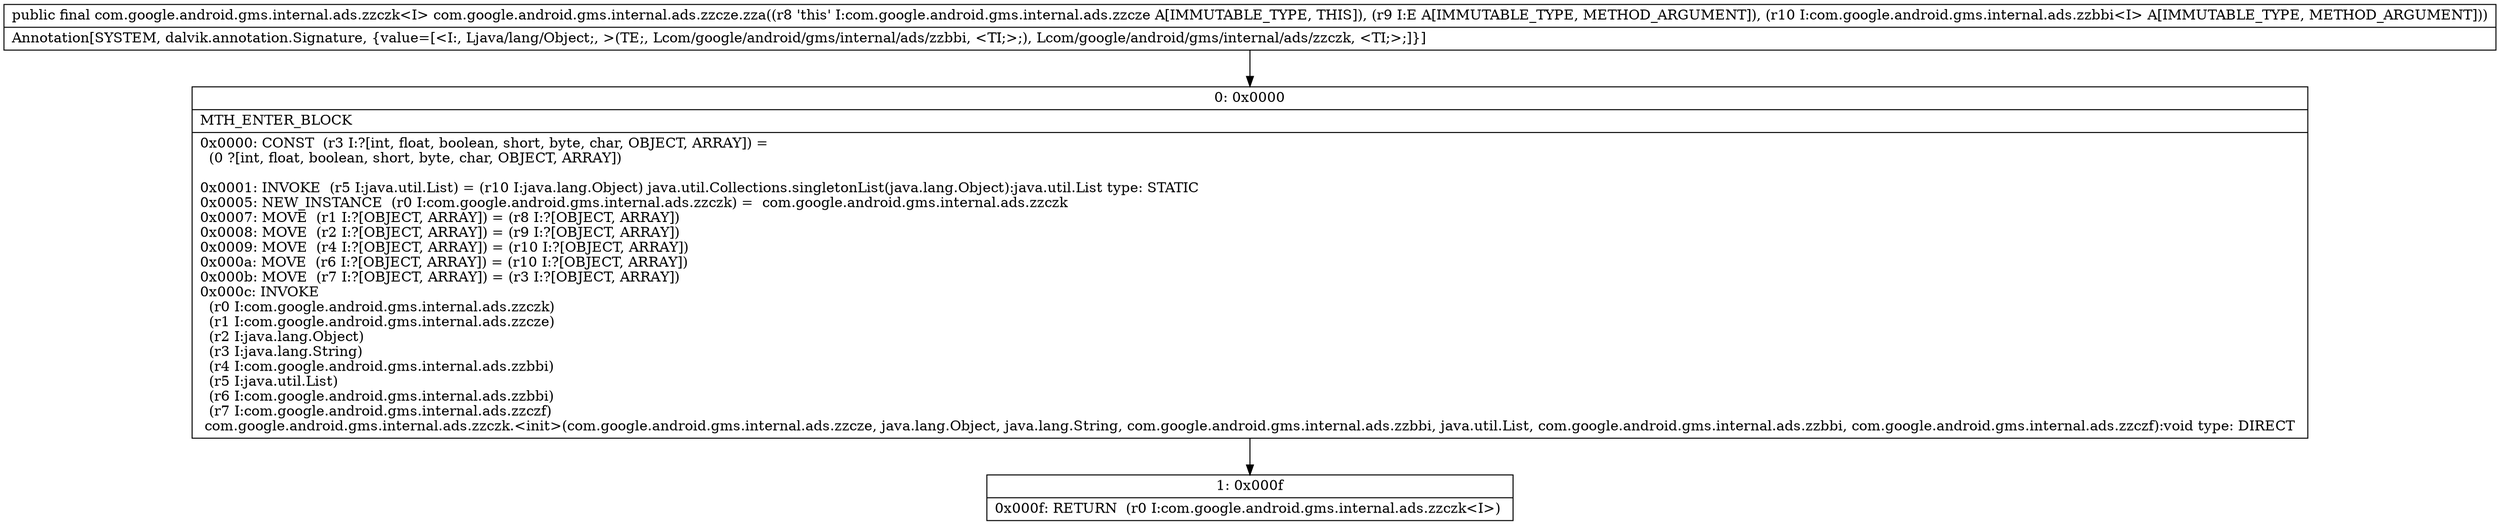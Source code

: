 digraph "CFG forcom.google.android.gms.internal.ads.zzcze.zza(Ljava\/lang\/Object;Lcom\/google\/android\/gms\/internal\/ads\/zzbbi;)Lcom\/google\/android\/gms\/internal\/ads\/zzczk;" {
Node_0 [shape=record,label="{0\:\ 0x0000|MTH_ENTER_BLOCK\l|0x0000: CONST  (r3 I:?[int, float, boolean, short, byte, char, OBJECT, ARRAY]) = \l  (0 ?[int, float, boolean, short, byte, char, OBJECT, ARRAY])\l \l0x0001: INVOKE  (r5 I:java.util.List) = (r10 I:java.lang.Object) java.util.Collections.singletonList(java.lang.Object):java.util.List type: STATIC \l0x0005: NEW_INSTANCE  (r0 I:com.google.android.gms.internal.ads.zzczk) =  com.google.android.gms.internal.ads.zzczk \l0x0007: MOVE  (r1 I:?[OBJECT, ARRAY]) = (r8 I:?[OBJECT, ARRAY]) \l0x0008: MOVE  (r2 I:?[OBJECT, ARRAY]) = (r9 I:?[OBJECT, ARRAY]) \l0x0009: MOVE  (r4 I:?[OBJECT, ARRAY]) = (r10 I:?[OBJECT, ARRAY]) \l0x000a: MOVE  (r6 I:?[OBJECT, ARRAY]) = (r10 I:?[OBJECT, ARRAY]) \l0x000b: MOVE  (r7 I:?[OBJECT, ARRAY]) = (r3 I:?[OBJECT, ARRAY]) \l0x000c: INVOKE  \l  (r0 I:com.google.android.gms.internal.ads.zzczk)\l  (r1 I:com.google.android.gms.internal.ads.zzcze)\l  (r2 I:java.lang.Object)\l  (r3 I:java.lang.String)\l  (r4 I:com.google.android.gms.internal.ads.zzbbi)\l  (r5 I:java.util.List)\l  (r6 I:com.google.android.gms.internal.ads.zzbbi)\l  (r7 I:com.google.android.gms.internal.ads.zzczf)\l com.google.android.gms.internal.ads.zzczk.\<init\>(com.google.android.gms.internal.ads.zzcze, java.lang.Object, java.lang.String, com.google.android.gms.internal.ads.zzbbi, java.util.List, com.google.android.gms.internal.ads.zzbbi, com.google.android.gms.internal.ads.zzczf):void type: DIRECT \l}"];
Node_1 [shape=record,label="{1\:\ 0x000f|0x000f: RETURN  (r0 I:com.google.android.gms.internal.ads.zzczk\<I\>) \l}"];
MethodNode[shape=record,label="{public final com.google.android.gms.internal.ads.zzczk\<I\> com.google.android.gms.internal.ads.zzcze.zza((r8 'this' I:com.google.android.gms.internal.ads.zzcze A[IMMUTABLE_TYPE, THIS]), (r9 I:E A[IMMUTABLE_TYPE, METHOD_ARGUMENT]), (r10 I:com.google.android.gms.internal.ads.zzbbi\<I\> A[IMMUTABLE_TYPE, METHOD_ARGUMENT]))  | Annotation[SYSTEM, dalvik.annotation.Signature, \{value=[\<I:, Ljava\/lang\/Object;, \>(TE;, Lcom\/google\/android\/gms\/internal\/ads\/zzbbi, \<TI;\>;), Lcom\/google\/android\/gms\/internal\/ads\/zzczk, \<TI;\>;]\}]\l}"];
MethodNode -> Node_0;
Node_0 -> Node_1;
}

